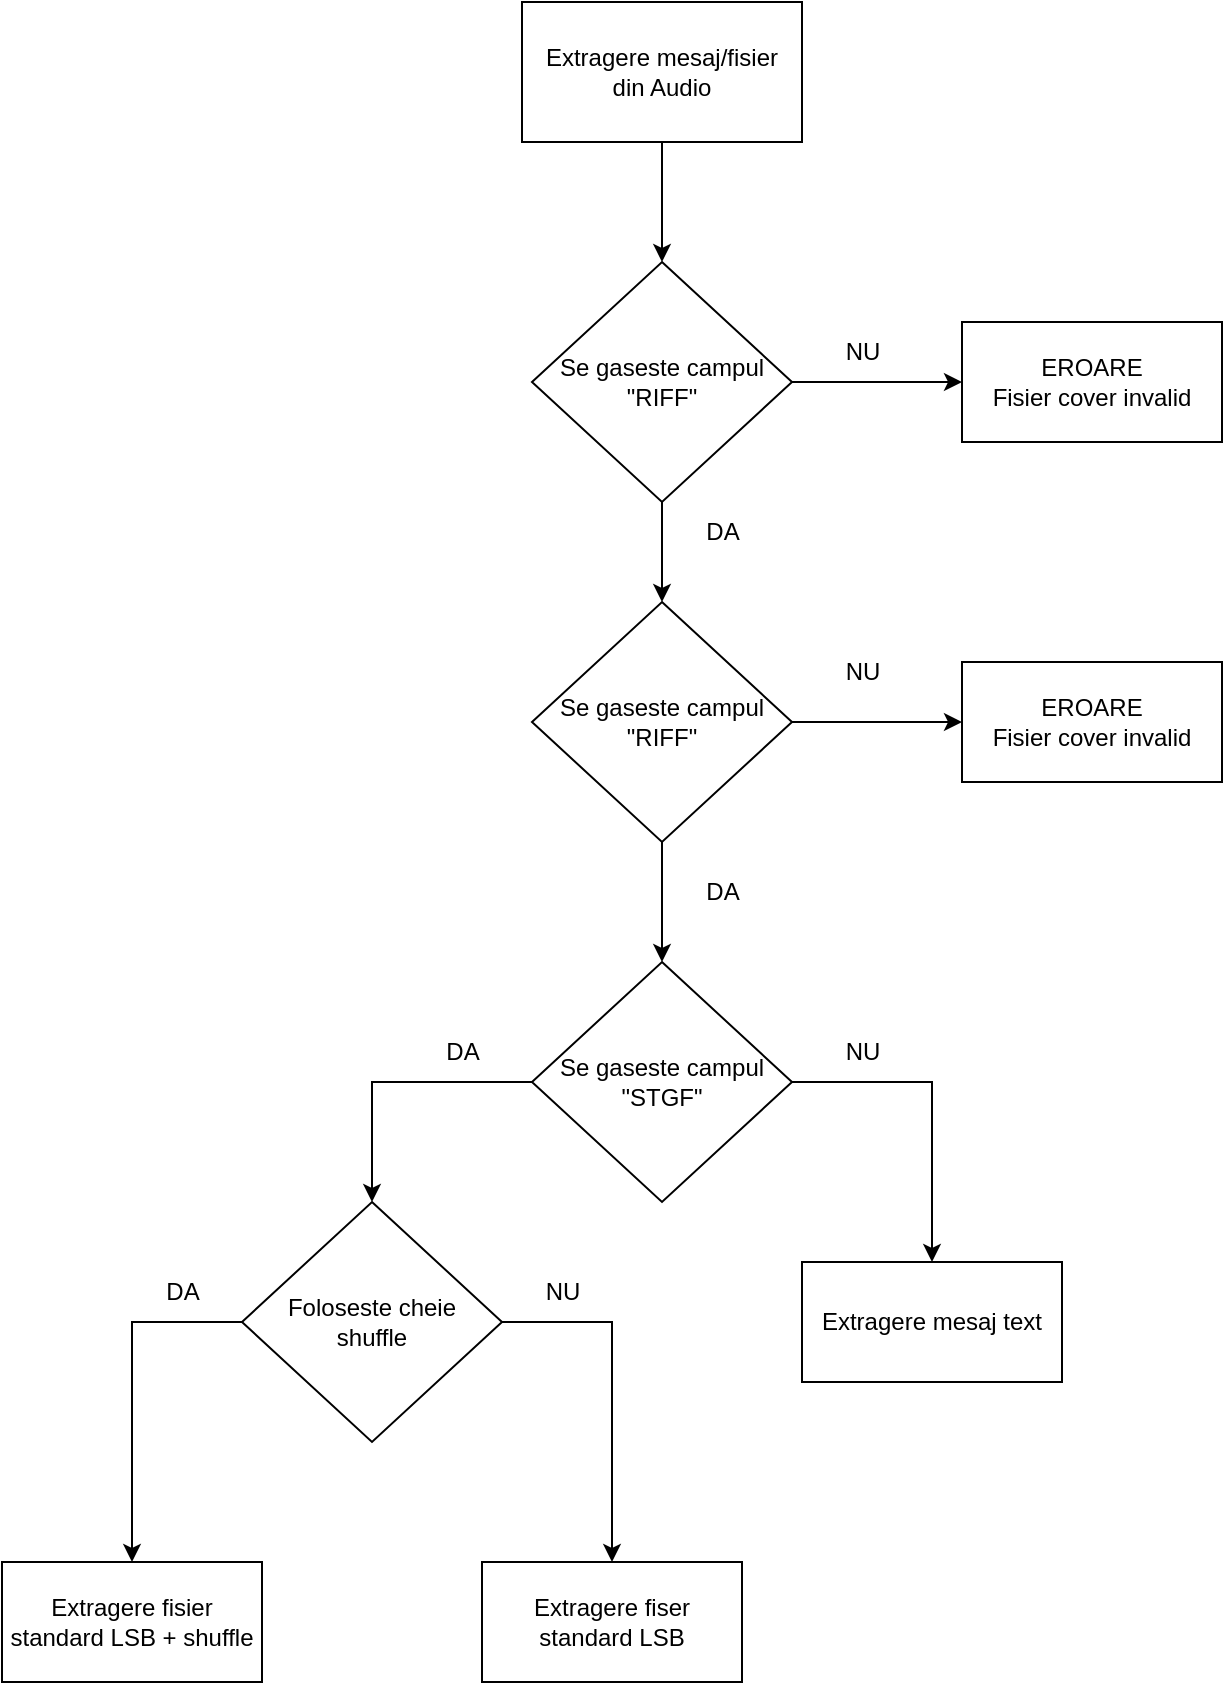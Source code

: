 <mxfile version="27.1.5">
  <diagram name="Page-1" id="cHWANpoMq_QuwKHEL7C3">
    <mxGraphModel dx="1665" dy="749" grid="1" gridSize="10" guides="1" tooltips="1" connect="1" arrows="1" fold="1" page="1" pageScale="1" pageWidth="2000" pageHeight="2000" math="0" shadow="0">
      <root>
        <mxCell id="0" />
        <mxCell id="1" parent="0" />
        <mxCell id="9w8pt_KnntWncsHf2yix-3" style="edgeStyle=orthogonalEdgeStyle;rounded=0;orthogonalLoop=1;jettySize=auto;html=1;exitX=0.5;exitY=1;exitDx=0;exitDy=0;entryX=0.5;entryY=0;entryDx=0;entryDy=0;strokeColor=light-dark(#000000,#3333FF);" edge="1" parent="1" source="9w8pt_KnntWncsHf2yix-1" target="9w8pt_KnntWncsHf2yix-2">
          <mxGeometry relative="1" as="geometry" />
        </mxCell>
        <mxCell id="9w8pt_KnntWncsHf2yix-1" value="Extragere mesaj/fisier&lt;div&gt;din Audio&lt;/div&gt;" style="rounded=0;whiteSpace=wrap;html=1;" vertex="1" parent="1">
          <mxGeometry x="540" y="80" width="140" height="70" as="geometry" />
        </mxCell>
        <mxCell id="9w8pt_KnntWncsHf2yix-4" style="edgeStyle=orthogonalEdgeStyle;rounded=0;orthogonalLoop=1;jettySize=auto;html=1;exitX=1;exitY=0.5;exitDx=0;exitDy=0;strokeColor=light-dark(#000000,#3333FF);" edge="1" parent="1" source="9w8pt_KnntWncsHf2yix-2">
          <mxGeometry relative="1" as="geometry">
            <mxPoint x="760" y="270" as="targetPoint" />
          </mxGeometry>
        </mxCell>
        <mxCell id="9w8pt_KnntWncsHf2yix-10" style="edgeStyle=orthogonalEdgeStyle;rounded=0;orthogonalLoop=1;jettySize=auto;html=1;exitX=0.5;exitY=1;exitDx=0;exitDy=0;entryX=0.5;entryY=0;entryDx=0;entryDy=0;strokeColor=light-dark(#000000,#3333FF);" edge="1" parent="1" source="9w8pt_KnntWncsHf2yix-2" target="9w8pt_KnntWncsHf2yix-9">
          <mxGeometry relative="1" as="geometry" />
        </mxCell>
        <mxCell id="9w8pt_KnntWncsHf2yix-2" value="Se gaseste campul &quot;RIFF&quot;" style="rhombus;whiteSpace=wrap;html=1;" vertex="1" parent="1">
          <mxGeometry x="545" y="210" width="130" height="120" as="geometry" />
        </mxCell>
        <mxCell id="9w8pt_KnntWncsHf2yix-5" value="&lt;font style=&quot;color: light-dark(rgb(0, 0, 0), rgb(153, 153, 255));&quot;&gt;NU&lt;/font&gt;" style="text;html=1;align=center;verticalAlign=middle;resizable=0;points=[];autosize=1;strokeColor=none;fillColor=none;" vertex="1" parent="1">
          <mxGeometry x="690" y="240" width="40" height="30" as="geometry" />
        </mxCell>
        <mxCell id="9w8pt_KnntWncsHf2yix-8" value="EROARE&lt;br&gt;Fisier cover invalid" style="rounded=0;whiteSpace=wrap;html=1;" vertex="1" parent="1">
          <mxGeometry x="760" y="240" width="130" height="60" as="geometry" />
        </mxCell>
        <mxCell id="9w8pt_KnntWncsHf2yix-13" style="edgeStyle=orthogonalEdgeStyle;rounded=0;orthogonalLoop=1;jettySize=auto;html=1;exitX=1;exitY=0.5;exitDx=0;exitDy=0;entryX=0;entryY=0.5;entryDx=0;entryDy=0;strokeColor=light-dark(#000000,#3333FF);" edge="1" parent="1" source="9w8pt_KnntWncsHf2yix-9" target="9w8pt_KnntWncsHf2yix-12">
          <mxGeometry relative="1" as="geometry" />
        </mxCell>
        <mxCell id="9w8pt_KnntWncsHf2yix-16" style="edgeStyle=orthogonalEdgeStyle;rounded=0;orthogonalLoop=1;jettySize=auto;html=1;exitX=0.5;exitY=1;exitDx=0;exitDy=0;entryX=0.5;entryY=0;entryDx=0;entryDy=0;strokeColor=light-dark(#000000,#3333FF);" edge="1" parent="1" source="9w8pt_KnntWncsHf2yix-9" target="9w8pt_KnntWncsHf2yix-15">
          <mxGeometry relative="1" as="geometry" />
        </mxCell>
        <mxCell id="9w8pt_KnntWncsHf2yix-9" value="Se gaseste campul &quot;RIFF&quot;" style="rhombus;whiteSpace=wrap;html=1;" vertex="1" parent="1">
          <mxGeometry x="545" y="380" width="130" height="120" as="geometry" />
        </mxCell>
        <mxCell id="9w8pt_KnntWncsHf2yix-11" value="&lt;font style=&quot;color: light-dark(rgb(0, 0, 0), rgb(153, 153, 255));&quot;&gt;DA&lt;/font&gt;" style="text;html=1;align=center;verticalAlign=middle;resizable=0;points=[];autosize=1;strokeColor=none;fillColor=none;" vertex="1" parent="1">
          <mxGeometry x="620" y="330" width="40" height="30" as="geometry" />
        </mxCell>
        <mxCell id="9w8pt_KnntWncsHf2yix-12" value="EROARE&lt;br&gt;Fisier cover invalid" style="rounded=0;whiteSpace=wrap;html=1;" vertex="1" parent="1">
          <mxGeometry x="760" y="410" width="130" height="60" as="geometry" />
        </mxCell>
        <mxCell id="9w8pt_KnntWncsHf2yix-14" value="&lt;font style=&quot;color: light-dark(rgb(0, 0, 0), rgb(153, 153, 255));&quot;&gt;NU&lt;/font&gt;" style="text;html=1;align=center;verticalAlign=middle;resizable=0;points=[];autosize=1;strokeColor=none;fillColor=none;" vertex="1" parent="1">
          <mxGeometry x="690" y="400" width="40" height="30" as="geometry" />
        </mxCell>
        <mxCell id="9w8pt_KnntWncsHf2yix-18" style="edgeStyle=orthogonalEdgeStyle;rounded=0;orthogonalLoop=1;jettySize=auto;html=1;exitX=1;exitY=0.5;exitDx=0;exitDy=0;entryX=0.5;entryY=0;entryDx=0;entryDy=0;strokeColor=light-dark(#000000,#3333FF);" edge="1" parent="1" source="9w8pt_KnntWncsHf2yix-15" target="9w8pt_KnntWncsHf2yix-20">
          <mxGeometry relative="1" as="geometry">
            <mxPoint x="750" y="620" as="targetPoint" />
          </mxGeometry>
        </mxCell>
        <mxCell id="9w8pt_KnntWncsHf2yix-22" style="edgeStyle=orthogonalEdgeStyle;rounded=0;orthogonalLoop=1;jettySize=auto;html=1;exitX=0;exitY=0.5;exitDx=0;exitDy=0;entryX=0.5;entryY=0;entryDx=0;entryDy=0;strokeColor=light-dark(#000000,#3333FF);" edge="1" parent="1" source="9w8pt_KnntWncsHf2yix-15" target="9w8pt_KnntWncsHf2yix-21">
          <mxGeometry relative="1" as="geometry" />
        </mxCell>
        <mxCell id="9w8pt_KnntWncsHf2yix-15" value="Se gaseste campul &quot;STGF&quot;" style="rhombus;whiteSpace=wrap;html=1;" vertex="1" parent="1">
          <mxGeometry x="545" y="560" width="130" height="120" as="geometry" />
        </mxCell>
        <mxCell id="9w8pt_KnntWncsHf2yix-17" value="&lt;font style=&quot;color: light-dark(rgb(0, 0, 0), rgb(153, 153, 255));&quot;&gt;DA&lt;/font&gt;" style="text;html=1;align=center;verticalAlign=middle;resizable=0;points=[];autosize=1;strokeColor=none;fillColor=none;" vertex="1" parent="1">
          <mxGeometry x="620" y="510" width="40" height="30" as="geometry" />
        </mxCell>
        <mxCell id="9w8pt_KnntWncsHf2yix-19" value="&lt;font style=&quot;color: light-dark(rgb(0, 0, 0), rgb(153, 153, 255));&quot;&gt;NU&lt;/font&gt;" style="text;html=1;align=center;verticalAlign=middle;resizable=0;points=[];autosize=1;strokeColor=none;fillColor=none;" vertex="1" parent="1">
          <mxGeometry x="690" y="590" width="40" height="30" as="geometry" />
        </mxCell>
        <mxCell id="9w8pt_KnntWncsHf2yix-20" value="Extragere mesaj text" style="rounded=0;whiteSpace=wrap;html=1;" vertex="1" parent="1">
          <mxGeometry x="680" y="710" width="130" height="60" as="geometry" />
        </mxCell>
        <mxCell id="9w8pt_KnntWncsHf2yix-24" style="edgeStyle=orthogonalEdgeStyle;rounded=0;orthogonalLoop=1;jettySize=auto;html=1;exitX=1;exitY=0.5;exitDx=0;exitDy=0;entryX=0.5;entryY=0;entryDx=0;entryDy=0;strokeColor=light-dark(#000000,#3333FF);" edge="1" parent="1" source="9w8pt_KnntWncsHf2yix-21" target="9w8pt_KnntWncsHf2yix-25">
          <mxGeometry relative="1" as="geometry">
            <mxPoint x="580" y="820" as="targetPoint" />
          </mxGeometry>
        </mxCell>
        <mxCell id="9w8pt_KnntWncsHf2yix-26" style="edgeStyle=orthogonalEdgeStyle;rounded=0;orthogonalLoop=1;jettySize=auto;html=1;exitX=0;exitY=0.5;exitDx=0;exitDy=0;entryX=0.5;entryY=0;entryDx=0;entryDy=0;strokeColor=light-dark(#000000,#3333FF);" edge="1" parent="1" source="9w8pt_KnntWncsHf2yix-21" target="9w8pt_KnntWncsHf2yix-27">
          <mxGeometry relative="1" as="geometry">
            <mxPoint x="330" y="750" as="targetPoint" />
          </mxGeometry>
        </mxCell>
        <mxCell id="9w8pt_KnntWncsHf2yix-21" value="Foloseste cheie&lt;div&gt;shuffle&lt;/div&gt;" style="rhombus;whiteSpace=wrap;html=1;" vertex="1" parent="1">
          <mxGeometry x="400" y="680" width="130" height="120" as="geometry" />
        </mxCell>
        <mxCell id="9w8pt_KnntWncsHf2yix-23" value="&lt;font style=&quot;color: light-dark(rgb(0, 0, 0), rgb(153, 153, 255));&quot;&gt;DA&lt;/font&gt;" style="text;html=1;align=center;verticalAlign=middle;resizable=0;points=[];autosize=1;strokeColor=none;fillColor=none;" vertex="1" parent="1">
          <mxGeometry x="490" y="590" width="40" height="30" as="geometry" />
        </mxCell>
        <mxCell id="9w8pt_KnntWncsHf2yix-25" value="Extragere fiser standard LSB" style="rounded=0;whiteSpace=wrap;html=1;" vertex="1" parent="1">
          <mxGeometry x="520" y="860" width="130" height="60" as="geometry" />
        </mxCell>
        <mxCell id="9w8pt_KnntWncsHf2yix-27" value="Extragere fisier standard LSB + shuffle" style="rounded=0;whiteSpace=wrap;html=1;" vertex="1" parent="1">
          <mxGeometry x="280" y="860" width="130" height="60" as="geometry" />
        </mxCell>
        <mxCell id="9w8pt_KnntWncsHf2yix-28" value="&lt;font style=&quot;color: light-dark(rgb(0, 0, 0), rgb(153, 153, 255));&quot;&gt;DA&lt;/font&gt;" style="text;html=1;align=center;verticalAlign=middle;resizable=0;points=[];autosize=1;strokeColor=none;fillColor=none;" vertex="1" parent="1">
          <mxGeometry x="350" y="710" width="40" height="30" as="geometry" />
        </mxCell>
        <mxCell id="9w8pt_KnntWncsHf2yix-29" value="&lt;font style=&quot;color: light-dark(rgb(0, 0, 0), rgb(153, 153, 255));&quot;&gt;NU&lt;/font&gt;" style="text;html=1;align=center;verticalAlign=middle;resizable=0;points=[];autosize=1;strokeColor=none;fillColor=none;" vertex="1" parent="1">
          <mxGeometry x="540" y="710" width="40" height="30" as="geometry" />
        </mxCell>
      </root>
    </mxGraphModel>
  </diagram>
</mxfile>

